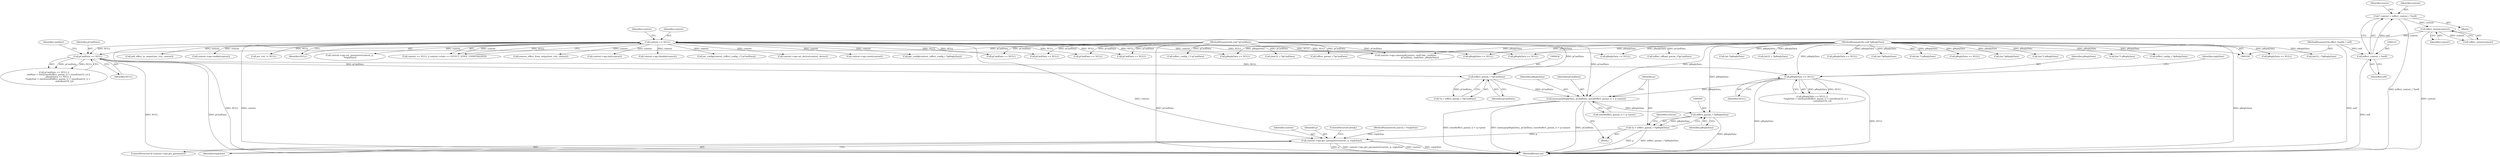 digraph "0_Android_073a80800f341325932c66818ce4302b312909a4@API" {
"1000436" [label="(Call,memcpy(pReplyData, pCmdData, sizeof(effect_param_t) + q->psize))"];
"1000392" [label="(Call,pReplyData == NULL)"];
"1000106" [label="(MethodParameterIn,void *pReplyData)"];
"1000378" [label="(Call,pCmdData == NULL)"];
"1000104" [label="(MethodParameterIn,void *pCmdData)"];
"1000134" [label="(Call,context == NULL)"];
"1000124" [label="(Call,effect_exists(context))"];
"1000109" [label="(Call,* context = (effect_context_t *)self)"];
"1000111" [label="(Call,(effect_context_t *)self)"];
"1000101" [label="(MethodParameterIn,effect_handle_t self)"];
"1000433" [label="(Call,(effect_param_t *)pCmdData)"];
"1000448" [label="(Call,(effect_param_t *)pReplyData)"];
"1000446" [label="(Call,*p = (effect_param_t *)pReplyData)"];
"1000457" [label="(Call,context->ops.get_parameter(context, p, replySize))"];
"1000566" [label="(Call,context->ops.set_device(context, device))"];
"1000607" [label="(Call,(effect_offload_param_t*)pCmdData)"];
"1000105" [label="(MethodParameterIn,uint32_t *replySize)"];
"1000123" [label="(Call,!effect_exists(context))"];
"1000267" [label="(Call,context->ops.reset(context))"];
"1000447" [label="(Identifier,p)"];
"1000317" [label="(Call,(int *)pReplyData)"];
"1000192" [label="(Call,pCmdData == NULL)"];
"1000111" [label="(Call,(effect_context_t *)self)"];
"1000106" [label="(MethodParameterIn,void *pReplyData)"];
"1000439" [label="(Call,sizeof(effect_param_t) + q->psize)"];
"1000458" [label="(Identifier,context)"];
"1000378" [label="(Call,pCmdData == NULL)"];
"1000394" [label="(Identifier,NULL)"];
"1000104" [label="(MethodParameterIn,void *pCmdData)"];
"1000393" [label="(Identifier,pReplyData)"];
"1000217" [label="(Call,(int *) pReplyData)"];
"1000392" [label="(Call,pReplyData == NULL)"];
"1000391" [label="(Call,pReplyData == NULL ||\n            *replySize < (int)(sizeof(effect_param_t) + sizeof(uint32_t) +\n                               sizeof(uint16_t)))"];
"1000101" [label="(MethodParameterIn,effect_handle_t self)"];
"1000688" [label="(Call,context->ops.command(context, cmdCode, cmdSize,\n                                          pCmdData, replySize, pReplyData))"];
"1000375" [label="(Block,)"];
"1000325" [label="(Call,pReplyData == NULL)"];
"1000712" [label="(MethodReturn,int)"];
"1000135" [label="(Identifier,context)"];
"1000176" [label="(Call,(int *) pReplyData)"];
"1000538" [label="(Call,pCmdData == NULL)"];
"1000222" [label="(Call,(effect_config_t *) pCmdData)"];
"1000229" [label="(Call,pReplyData == NULL)"];
"1000134" [label="(Call,context == NULL)"];
"1000557" [label="(Call,(uint32_t *)pCmdData)"];
"1000220" [label="(Call,set_config(context, (effect_config_t *) pCmdData))"];
"1000431" [label="(Call,*q = (effect_param_t *)pCmdData)"];
"1000450" [label="(Identifier,pReplyData)"];
"1000256" [label="(Call,(effect_config_t *)pReplyData)"];
"1000460" [label="(Identifier,replySize)"];
"1000459" [label="(Identifier,p)"];
"1000483" [label="(Call,pReplyData == NULL)"];
"1000438" [label="(Identifier,pCmdData)"];
"1000154" [label="(Call,pReplyData == NULL)"];
"1000117" [label="(Identifier,status)"];
"1000457" [label="(Call,context->ops.get_parameter(context, p, replySize))"];
"1000583" [label="(Call,pCmdData == NULL)"];
"1000110" [label="(Identifier,context)"];
"1000504" [label="(Call,(int32_t *)pReplyData)"];
"1000621" [label="(Call,(int *)pReplyData)"];
"1000466" [label="(Call,pCmdData == NULL)"];
"1000113" [label="(Identifier,self)"];
"1000254" [label="(Call,get_config(context, (effect_config_t *)pReplyData))"];
"1000671" [label="(Call,add_effect_to_output(out_ctxt, context))"];
"1000397" [label="(Identifier,replySize)"];
"1000383" [label="(Identifier,cmdSize)"];
"1000310" [label="(Call,context->ops.enable(context))"];
"1000522" [label="(Call,(int32_t *)pReplyData)"];
"1000511" [label="(Call,(effect_param_t *)pCmdData)"];
"1000107" [label="(Block,)"];
"1000648" [label="(Call,out_ctxt != NULL)"];
"1000433" [label="(Call,(effect_param_t *)pCmdData)"];
"1000437" [label="(Identifier,pReplyData)"];
"1000587" [label="(Call,pReplyData == NULL)"];
"1000380" [label="(Identifier,NULL)"];
"1000454" [label="(Identifier,context)"];
"1000451" [label="(ControlStructure,if (context->ops.get_parameter))"];
"1000109" [label="(Call,* context = (effect_context_t *)self)"];
"1000124" [label="(Call,effect_exists(context))"];
"1000446" [label="(Call,*p = (effect_param_t *)pReplyData)"];
"1000369" [label="(Call,(int *)pReplyData)"];
"1000273" [label="(Call,pReplyData == NULL)"];
"1000436" [label="(Call,memcpy(pReplyData, pCmdData, sizeof(effect_param_t) + q->psize))"];
"1000136" [label="(Identifier,NULL)"];
"1000525" [label="(Call,context->ops.set_parameter(context, p,\n *replySize))"];
"1000377" [label="(Call,pCmdData == NULL ||\n             cmdSize < (int)(sizeof(effect_param_t) + sizeof(uint32_t)) ||\n             pReplyData == NULL ||\n            *replySize < (int)(sizeof(effect_param_t) + sizeof(uint32_t) +\n                               sizeof(uint16_t)))"];
"1000133" [label="(Call,context == NULL || context->state == EFFECT_STATE_UNINITIALIZED)"];
"1000651" [label="(Call,remove_effect_from_output(out_ctxt, context))"];
"1000184" [label="(Call,(int *) pReplyData)"];
"1000448" [label="(Call,(effect_param_t *)pReplyData)"];
"1000201" [label="(Call,pReplyData == NULL)"];
"1000125" [label="(Identifier,context)"];
"1000139" [label="(Identifier,context)"];
"1000461" [label="(ControlStructure,break;)"];
"1000435" [label="(Identifier,pCmdData)"];
"1000179" [label="(Call,context->ops.init(context))"];
"1000379" [label="(Identifier,pCmdData)"];
"1000362" [label="(Call,context->ops.disable(context))"];
"1000436" -> "1000375"  [label="AST: "];
"1000436" -> "1000439"  [label="CFG: "];
"1000437" -> "1000436"  [label="AST: "];
"1000438" -> "1000436"  [label="AST: "];
"1000439" -> "1000436"  [label="AST: "];
"1000447" -> "1000436"  [label="CFG: "];
"1000436" -> "1000712"  [label="DDG: memcpy(pReplyData, pCmdData, sizeof(effect_param_t) + q->psize)"];
"1000436" -> "1000712"  [label="DDG: pCmdData"];
"1000436" -> "1000712"  [label="DDG: sizeof(effect_param_t) + q->psize"];
"1000392" -> "1000436"  [label="DDG: pReplyData"];
"1000106" -> "1000436"  [label="DDG: pReplyData"];
"1000433" -> "1000436"  [label="DDG: pCmdData"];
"1000104" -> "1000436"  [label="DDG: pCmdData"];
"1000436" -> "1000448"  [label="DDG: pReplyData"];
"1000392" -> "1000391"  [label="AST: "];
"1000392" -> "1000394"  [label="CFG: "];
"1000393" -> "1000392"  [label="AST: "];
"1000394" -> "1000392"  [label="AST: "];
"1000397" -> "1000392"  [label="CFG: "];
"1000391" -> "1000392"  [label="CFG: "];
"1000392" -> "1000712"  [label="DDG: NULL"];
"1000392" -> "1000712"  [label="DDG: pReplyData"];
"1000392" -> "1000391"  [label="DDG: pReplyData"];
"1000392" -> "1000391"  [label="DDG: NULL"];
"1000106" -> "1000392"  [label="DDG: pReplyData"];
"1000378" -> "1000392"  [label="DDG: NULL"];
"1000106" -> "1000100"  [label="AST: "];
"1000106" -> "1000712"  [label="DDG: pReplyData"];
"1000106" -> "1000154"  [label="DDG: pReplyData"];
"1000106" -> "1000176"  [label="DDG: pReplyData"];
"1000106" -> "1000184"  [label="DDG: pReplyData"];
"1000106" -> "1000201"  [label="DDG: pReplyData"];
"1000106" -> "1000217"  [label="DDG: pReplyData"];
"1000106" -> "1000229"  [label="DDG: pReplyData"];
"1000106" -> "1000256"  [label="DDG: pReplyData"];
"1000106" -> "1000273"  [label="DDG: pReplyData"];
"1000106" -> "1000317"  [label="DDG: pReplyData"];
"1000106" -> "1000325"  [label="DDG: pReplyData"];
"1000106" -> "1000369"  [label="DDG: pReplyData"];
"1000106" -> "1000448"  [label="DDG: pReplyData"];
"1000106" -> "1000483"  [label="DDG: pReplyData"];
"1000106" -> "1000504"  [label="DDG: pReplyData"];
"1000106" -> "1000522"  [label="DDG: pReplyData"];
"1000106" -> "1000587"  [label="DDG: pReplyData"];
"1000106" -> "1000621"  [label="DDG: pReplyData"];
"1000106" -> "1000688"  [label="DDG: pReplyData"];
"1000378" -> "1000377"  [label="AST: "];
"1000378" -> "1000380"  [label="CFG: "];
"1000379" -> "1000378"  [label="AST: "];
"1000380" -> "1000378"  [label="AST: "];
"1000383" -> "1000378"  [label="CFG: "];
"1000377" -> "1000378"  [label="CFG: "];
"1000378" -> "1000712"  [label="DDG: NULL"];
"1000378" -> "1000712"  [label="DDG: pCmdData"];
"1000378" -> "1000377"  [label="DDG: pCmdData"];
"1000378" -> "1000377"  [label="DDG: NULL"];
"1000104" -> "1000378"  [label="DDG: pCmdData"];
"1000134" -> "1000378"  [label="DDG: NULL"];
"1000378" -> "1000433"  [label="DDG: pCmdData"];
"1000104" -> "1000100"  [label="AST: "];
"1000104" -> "1000712"  [label="DDG: pCmdData"];
"1000104" -> "1000192"  [label="DDG: pCmdData"];
"1000104" -> "1000222"  [label="DDG: pCmdData"];
"1000104" -> "1000433"  [label="DDG: pCmdData"];
"1000104" -> "1000466"  [label="DDG: pCmdData"];
"1000104" -> "1000511"  [label="DDG: pCmdData"];
"1000104" -> "1000538"  [label="DDG: pCmdData"];
"1000104" -> "1000557"  [label="DDG: pCmdData"];
"1000104" -> "1000583"  [label="DDG: pCmdData"];
"1000104" -> "1000607"  [label="DDG: pCmdData"];
"1000104" -> "1000688"  [label="DDG: pCmdData"];
"1000134" -> "1000133"  [label="AST: "];
"1000134" -> "1000136"  [label="CFG: "];
"1000135" -> "1000134"  [label="AST: "];
"1000136" -> "1000134"  [label="AST: "];
"1000139" -> "1000134"  [label="CFG: "];
"1000133" -> "1000134"  [label="CFG: "];
"1000134" -> "1000712"  [label="DDG: context"];
"1000134" -> "1000712"  [label="DDG: NULL"];
"1000134" -> "1000133"  [label="DDG: context"];
"1000134" -> "1000133"  [label="DDG: NULL"];
"1000124" -> "1000134"  [label="DDG: context"];
"1000134" -> "1000154"  [label="DDG: NULL"];
"1000134" -> "1000179"  [label="DDG: context"];
"1000134" -> "1000192"  [label="DDG: NULL"];
"1000134" -> "1000220"  [label="DDG: context"];
"1000134" -> "1000229"  [label="DDG: NULL"];
"1000134" -> "1000254"  [label="DDG: context"];
"1000134" -> "1000267"  [label="DDG: context"];
"1000134" -> "1000273"  [label="DDG: NULL"];
"1000134" -> "1000310"  [label="DDG: context"];
"1000134" -> "1000325"  [label="DDG: NULL"];
"1000134" -> "1000362"  [label="DDG: context"];
"1000134" -> "1000457"  [label="DDG: context"];
"1000134" -> "1000466"  [label="DDG: NULL"];
"1000134" -> "1000525"  [label="DDG: context"];
"1000134" -> "1000538"  [label="DDG: NULL"];
"1000134" -> "1000566"  [label="DDG: context"];
"1000134" -> "1000583"  [label="DDG: NULL"];
"1000134" -> "1000648"  [label="DDG: NULL"];
"1000134" -> "1000651"  [label="DDG: context"];
"1000134" -> "1000671"  [label="DDG: context"];
"1000134" -> "1000688"  [label="DDG: context"];
"1000124" -> "1000123"  [label="AST: "];
"1000124" -> "1000125"  [label="CFG: "];
"1000125" -> "1000124"  [label="AST: "];
"1000123" -> "1000124"  [label="CFG: "];
"1000124" -> "1000712"  [label="DDG: context"];
"1000124" -> "1000123"  [label="DDG: context"];
"1000109" -> "1000124"  [label="DDG: context"];
"1000109" -> "1000107"  [label="AST: "];
"1000109" -> "1000111"  [label="CFG: "];
"1000110" -> "1000109"  [label="AST: "];
"1000111" -> "1000109"  [label="AST: "];
"1000117" -> "1000109"  [label="CFG: "];
"1000109" -> "1000712"  [label="DDG: (effect_context_t *)self"];
"1000111" -> "1000109"  [label="DDG: self"];
"1000111" -> "1000113"  [label="CFG: "];
"1000112" -> "1000111"  [label="AST: "];
"1000113" -> "1000111"  [label="AST: "];
"1000111" -> "1000712"  [label="DDG: self"];
"1000101" -> "1000111"  [label="DDG: self"];
"1000101" -> "1000100"  [label="AST: "];
"1000101" -> "1000712"  [label="DDG: self"];
"1000433" -> "1000431"  [label="AST: "];
"1000433" -> "1000435"  [label="CFG: "];
"1000434" -> "1000433"  [label="AST: "];
"1000435" -> "1000433"  [label="AST: "];
"1000431" -> "1000433"  [label="CFG: "];
"1000433" -> "1000431"  [label="DDG: pCmdData"];
"1000448" -> "1000446"  [label="AST: "];
"1000448" -> "1000450"  [label="CFG: "];
"1000449" -> "1000448"  [label="AST: "];
"1000450" -> "1000448"  [label="AST: "];
"1000446" -> "1000448"  [label="CFG: "];
"1000448" -> "1000712"  [label="DDG: pReplyData"];
"1000448" -> "1000446"  [label="DDG: pReplyData"];
"1000446" -> "1000375"  [label="AST: "];
"1000447" -> "1000446"  [label="AST: "];
"1000454" -> "1000446"  [label="CFG: "];
"1000446" -> "1000712"  [label="DDG: p"];
"1000446" -> "1000712"  [label="DDG: (effect_param_t *)pReplyData"];
"1000446" -> "1000457"  [label="DDG: p"];
"1000457" -> "1000451"  [label="AST: "];
"1000457" -> "1000460"  [label="CFG: "];
"1000458" -> "1000457"  [label="AST: "];
"1000459" -> "1000457"  [label="AST: "];
"1000460" -> "1000457"  [label="AST: "];
"1000461" -> "1000457"  [label="CFG: "];
"1000457" -> "1000712"  [label="DDG: replySize"];
"1000457" -> "1000712"  [label="DDG: p"];
"1000457" -> "1000712"  [label="DDG: context->ops.get_parameter(context, p, replySize)"];
"1000457" -> "1000712"  [label="DDG: context"];
"1000105" -> "1000457"  [label="DDG: replySize"];
}
